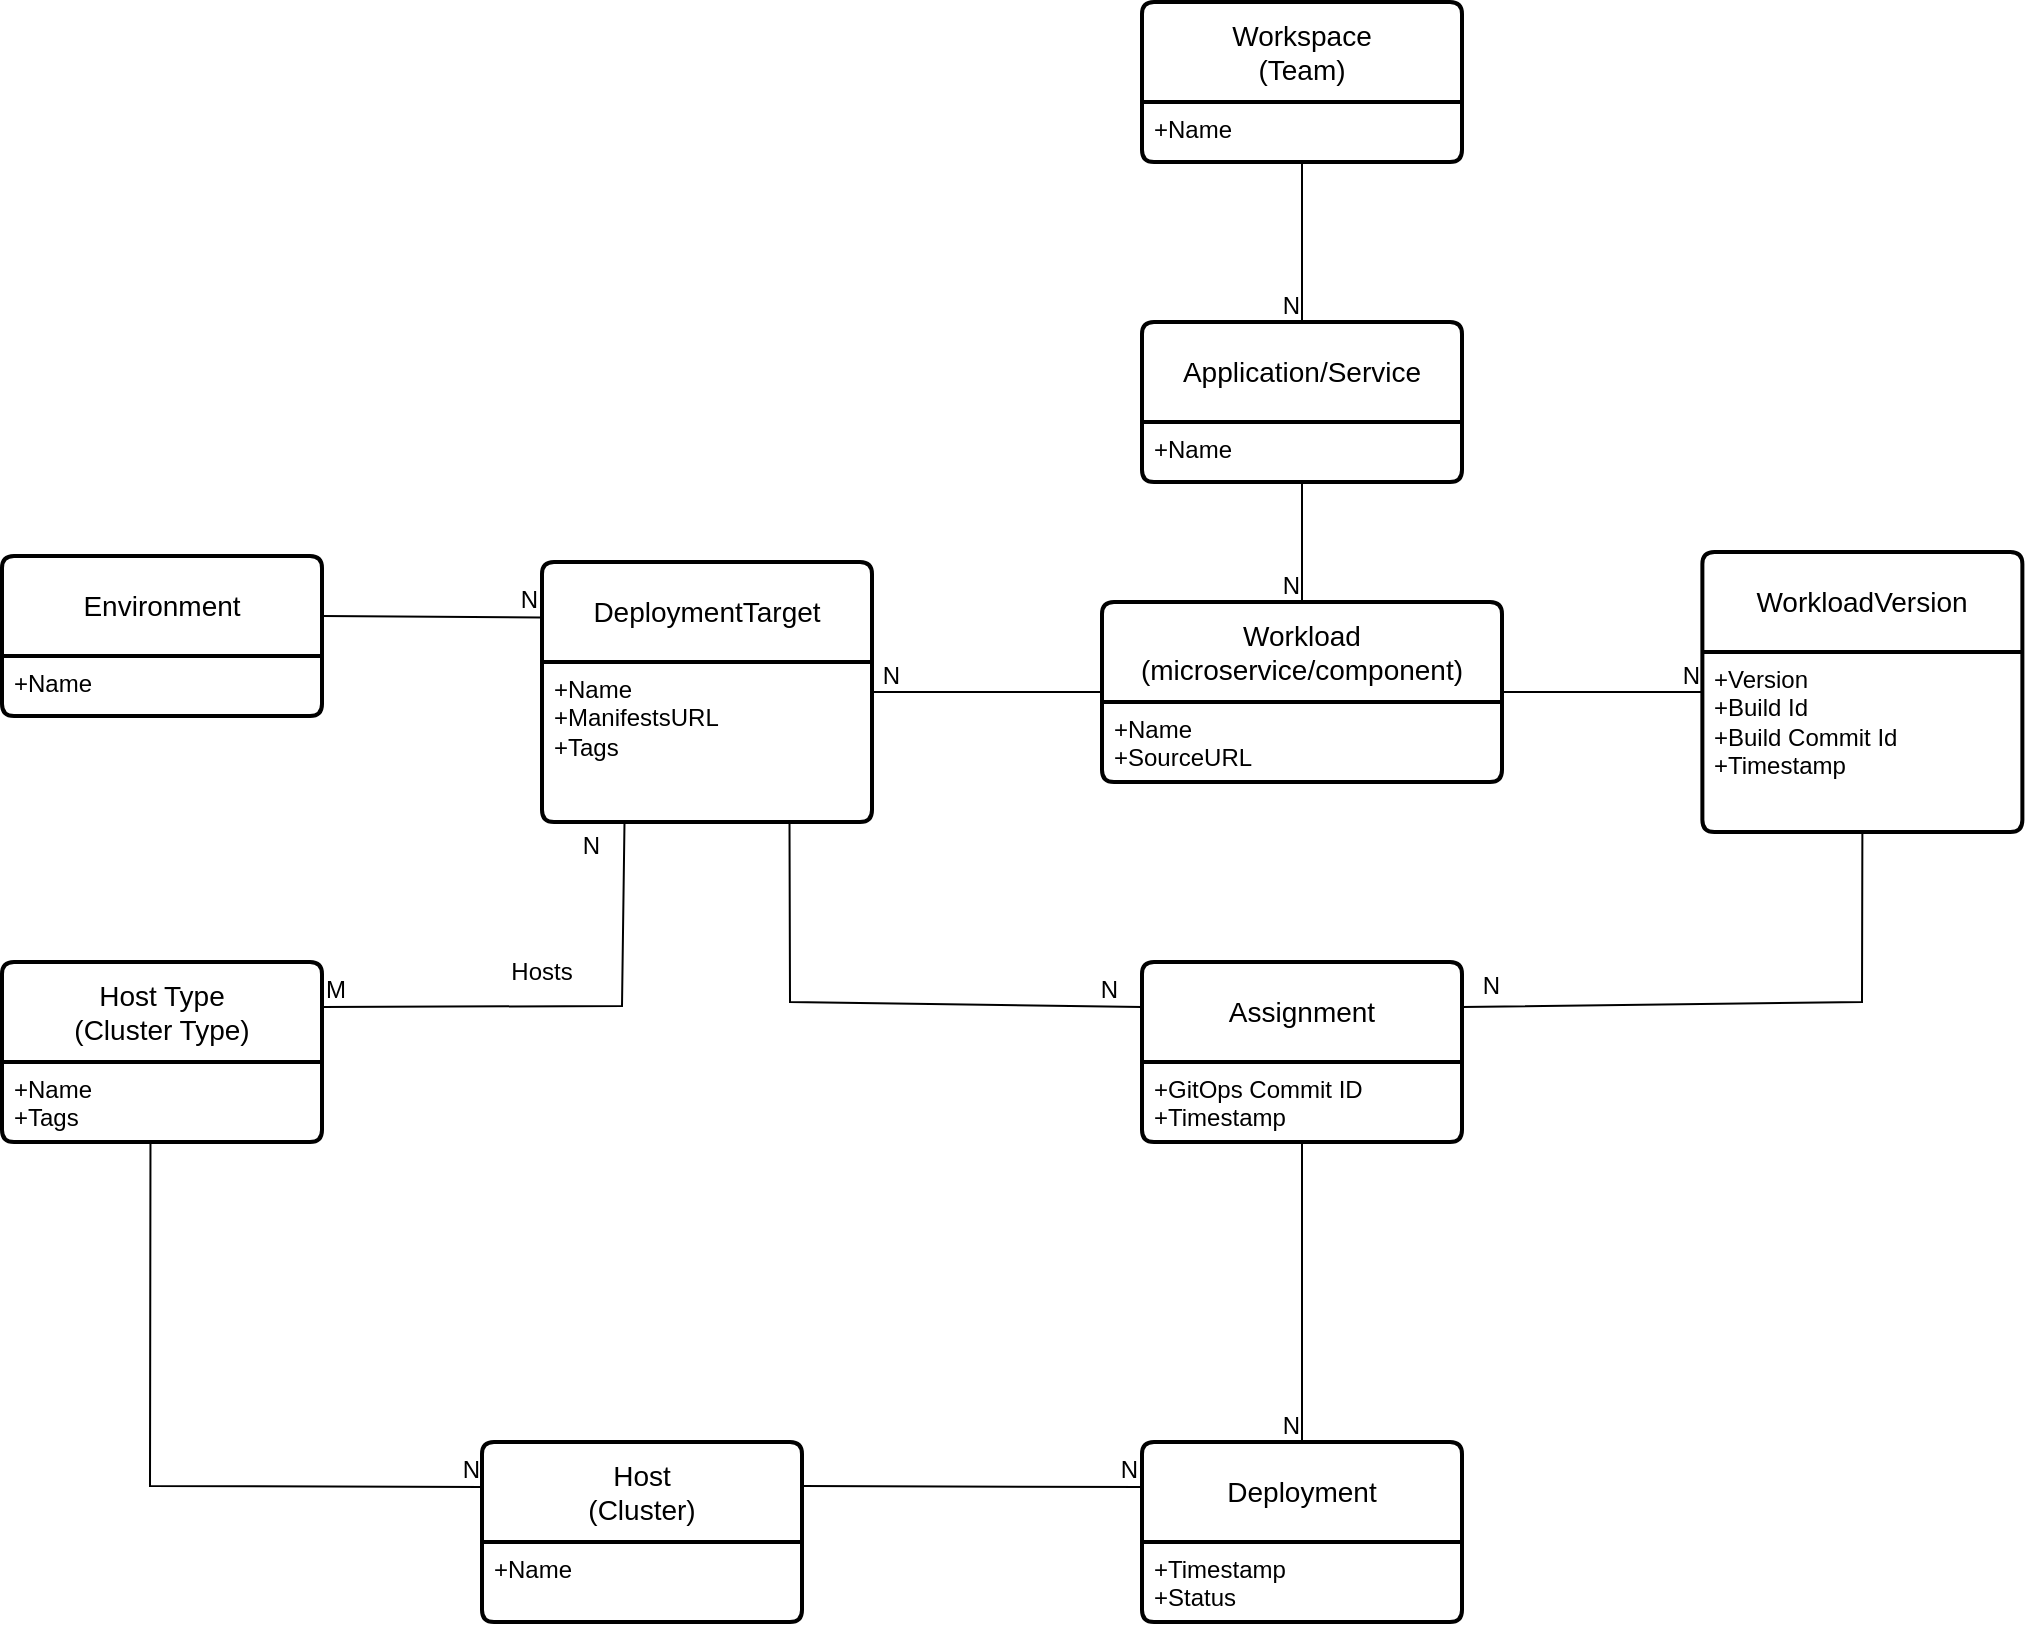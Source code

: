 <mxfile version="21.1.6" type="device">
  <diagram id="R2lEEEUBdFMjLlhIrx00" name="Page-1">
    <mxGraphModel dx="1113" dy="674" grid="1" gridSize="10" guides="1" tooltips="1" connect="1" arrows="1" fold="1" page="1" pageScale="1" pageWidth="850" pageHeight="1100" math="0" shadow="0" extFonts="Permanent Marker^https://fonts.googleapis.com/css?family=Permanent+Marker">
      <root>
        <mxCell id="0" />
        <mxCell id="1" parent="0" />
        <mxCell id="mHuUaChPZsy_ELMwy_D_-1" value="Environment" style="swimlane;childLayout=stackLayout;horizontal=1;startSize=50;horizontalStack=0;rounded=1;fontSize=14;fontStyle=0;strokeWidth=2;resizeParent=0;resizeLast=1;shadow=0;dashed=0;align=center;arcSize=4;whiteSpace=wrap;html=1;" vertex="1" parent="1">
          <mxGeometry y="727" width="160" height="80" as="geometry" />
        </mxCell>
        <mxCell id="mHuUaChPZsy_ELMwy_D_-2" value="+Name&lt;br&gt;" style="align=left;strokeColor=none;fillColor=none;spacingLeft=4;fontSize=12;verticalAlign=top;resizable=0;rotatable=0;part=1;html=1;" vertex="1" parent="mHuUaChPZsy_ELMwy_D_-1">
          <mxGeometry y="50" width="160" height="30" as="geometry" />
        </mxCell>
        <mxCell id="mHuUaChPZsy_ELMwy_D_-4" value="Workspace&lt;br&gt;(Team)" style="swimlane;childLayout=stackLayout;horizontal=1;startSize=50;horizontalStack=0;rounded=1;fontSize=14;fontStyle=0;strokeWidth=2;resizeParent=0;resizeLast=1;shadow=0;dashed=0;align=center;arcSize=4;whiteSpace=wrap;html=1;" vertex="1" parent="1">
          <mxGeometry x="570" y="450" width="160" height="80" as="geometry" />
        </mxCell>
        <mxCell id="mHuUaChPZsy_ELMwy_D_-5" value="+Name&lt;br&gt;" style="align=left;strokeColor=none;fillColor=none;spacingLeft=4;fontSize=12;verticalAlign=top;resizable=0;rotatable=0;part=1;html=1;" vertex="1" parent="mHuUaChPZsy_ELMwy_D_-4">
          <mxGeometry y="50" width="160" height="30" as="geometry" />
        </mxCell>
        <mxCell id="mHuUaChPZsy_ELMwy_D_-7" value="Application/Service" style="swimlane;childLayout=stackLayout;horizontal=1;startSize=50;horizontalStack=0;rounded=1;fontSize=14;fontStyle=0;strokeWidth=2;resizeParent=0;resizeLast=1;shadow=0;dashed=0;align=center;arcSize=4;whiteSpace=wrap;html=1;" vertex="1" parent="1">
          <mxGeometry x="570" y="610" width="160" height="80" as="geometry" />
        </mxCell>
        <mxCell id="mHuUaChPZsy_ELMwy_D_-8" value="+Name&lt;br&gt;" style="align=left;strokeColor=none;fillColor=none;spacingLeft=4;fontSize=12;verticalAlign=top;resizable=0;rotatable=0;part=1;html=1;" vertex="1" parent="mHuUaChPZsy_ELMwy_D_-7">
          <mxGeometry y="50" width="160" height="30" as="geometry" />
        </mxCell>
        <mxCell id="mHuUaChPZsy_ELMwy_D_-11" value="Workload&lt;br&gt;(microservice/component)" style="swimlane;childLayout=stackLayout;horizontal=1;startSize=50;horizontalStack=0;rounded=1;fontSize=14;fontStyle=0;strokeWidth=2;resizeParent=0;resizeLast=1;shadow=0;dashed=0;align=center;arcSize=4;whiteSpace=wrap;html=1;" vertex="1" parent="1">
          <mxGeometry x="550" y="750" width="200" height="90" as="geometry" />
        </mxCell>
        <mxCell id="mHuUaChPZsy_ELMwy_D_-12" value="+Name&lt;br&gt;+SourceURL" style="align=left;strokeColor=none;fillColor=none;spacingLeft=4;fontSize=12;verticalAlign=top;resizable=0;rotatable=0;part=1;html=1;" vertex="1" parent="mHuUaChPZsy_ELMwy_D_-11">
          <mxGeometry y="50" width="200" height="40" as="geometry" />
        </mxCell>
        <mxCell id="mHuUaChPZsy_ELMwy_D_-13" value="" style="endArrow=none;html=1;rounded=0;exitX=0.5;exitY=1;exitDx=0;exitDy=0;entryX=0.5;entryY=0;entryDx=0;entryDy=0;" edge="1" parent="1" source="mHuUaChPZsy_ELMwy_D_-8" target="mHuUaChPZsy_ELMwy_D_-11">
          <mxGeometry relative="1" as="geometry">
            <mxPoint x="220" y="380" as="sourcePoint" />
            <mxPoint x="380" y="380" as="targetPoint" />
          </mxGeometry>
        </mxCell>
        <mxCell id="mHuUaChPZsy_ELMwy_D_-14" value="N" style="resizable=0;html=1;whiteSpace=wrap;align=right;verticalAlign=bottom;" connectable="0" vertex="1" parent="mHuUaChPZsy_ELMwy_D_-13">
          <mxGeometry x="1" relative="1" as="geometry" />
        </mxCell>
        <mxCell id="mHuUaChPZsy_ELMwy_D_-15" value="WorkloadVersion" style="swimlane;childLayout=stackLayout;horizontal=1;startSize=50;horizontalStack=0;rounded=1;fontSize=14;fontStyle=0;strokeWidth=2;resizeParent=0;resizeLast=1;shadow=0;dashed=0;align=center;arcSize=4;whiteSpace=wrap;html=1;" vertex="1" parent="1">
          <mxGeometry x="850.19" y="725" width="160" height="140" as="geometry">
            <mxRectangle x="850.19" y="725" width="150" height="50" as="alternateBounds" />
          </mxGeometry>
        </mxCell>
        <mxCell id="mHuUaChPZsy_ELMwy_D_-16" value="+Version&lt;br&gt;+Build Id&lt;br&gt;+Build Commit Id&lt;br&gt;+Timestamp&amp;nbsp;" style="align=left;strokeColor=none;fillColor=none;spacingLeft=4;fontSize=12;verticalAlign=top;resizable=0;rotatable=0;part=1;html=1;" vertex="1" parent="mHuUaChPZsy_ELMwy_D_-15">
          <mxGeometry y="50" width="160" height="90" as="geometry" />
        </mxCell>
        <mxCell id="mHuUaChPZsy_ELMwy_D_-17" value="" style="endArrow=none;html=1;rounded=0;exitX=1;exitY=0.5;exitDx=0;exitDy=0;" edge="1" parent="1" source="mHuUaChPZsy_ELMwy_D_-11" target="mHuUaChPZsy_ELMwy_D_-15">
          <mxGeometry relative="1" as="geometry">
            <mxPoint x="220" y="710" as="sourcePoint" />
            <mxPoint x="380" y="710" as="targetPoint" />
          </mxGeometry>
        </mxCell>
        <mxCell id="mHuUaChPZsy_ELMwy_D_-18" value="N" style="resizable=0;html=1;whiteSpace=wrap;align=right;verticalAlign=bottom;" connectable="0" vertex="1" parent="mHuUaChPZsy_ELMwy_D_-17">
          <mxGeometry x="1" relative="1" as="geometry" />
        </mxCell>
        <mxCell id="mHuUaChPZsy_ELMwy_D_-20" value="" style="endArrow=none;html=1;rounded=0;exitX=0.5;exitY=1;exitDx=0;exitDy=0;" edge="1" parent="1" source="mHuUaChPZsy_ELMwy_D_-5">
          <mxGeometry relative="1" as="geometry">
            <mxPoint x="660" y="600" as="sourcePoint" />
            <mxPoint x="650" y="610" as="targetPoint" />
          </mxGeometry>
        </mxCell>
        <mxCell id="mHuUaChPZsy_ELMwy_D_-21" value="N" style="resizable=0;html=1;whiteSpace=wrap;align=right;verticalAlign=bottom;" connectable="0" vertex="1" parent="mHuUaChPZsy_ELMwy_D_-20">
          <mxGeometry x="1" relative="1" as="geometry" />
        </mxCell>
        <mxCell id="mHuUaChPZsy_ELMwy_D_-22" value="DeploymentTarget" style="swimlane;childLayout=stackLayout;horizontal=1;startSize=50;horizontalStack=0;rounded=1;fontSize=14;fontStyle=0;strokeWidth=2;resizeParent=0;resizeLast=1;shadow=0;dashed=0;align=center;arcSize=4;whiteSpace=wrap;html=1;" vertex="1" parent="1">
          <mxGeometry x="270" y="730" width="165" height="130" as="geometry" />
        </mxCell>
        <mxCell id="mHuUaChPZsy_ELMwy_D_-23" value="+Name&lt;br&gt;+ManifestsURL&amp;nbsp;&lt;br&gt;+Tags" style="align=left;strokeColor=none;fillColor=none;spacingLeft=4;fontSize=12;verticalAlign=top;resizable=0;rotatable=0;part=1;html=1;" vertex="1" parent="mHuUaChPZsy_ELMwy_D_-22">
          <mxGeometry y="50" width="165" height="80" as="geometry" />
        </mxCell>
        <mxCell id="mHuUaChPZsy_ELMwy_D_-24" value="" style="endArrow=none;html=1;rounded=0;exitX=0;exitY=0.5;exitDx=0;exitDy=0;" edge="1" parent="1" source="mHuUaChPZsy_ELMwy_D_-11" target="mHuUaChPZsy_ELMwy_D_-22">
          <mxGeometry relative="1" as="geometry">
            <mxPoint x="660" y="840" as="sourcePoint" />
            <mxPoint x="660" y="900" as="targetPoint" />
          </mxGeometry>
        </mxCell>
        <mxCell id="mHuUaChPZsy_ELMwy_D_-25" value="N" style="resizable=0;html=1;whiteSpace=wrap;align=right;verticalAlign=bottom;" connectable="0" vertex="1" parent="mHuUaChPZsy_ELMwy_D_-24">
          <mxGeometry x="1" relative="1" as="geometry">
            <mxPoint x="15" as="offset" />
          </mxGeometry>
        </mxCell>
        <mxCell id="mHuUaChPZsy_ELMwy_D_-26" value="Assignment" style="swimlane;childLayout=stackLayout;horizontal=1;startSize=50;horizontalStack=0;rounded=1;fontSize=14;fontStyle=0;strokeWidth=2;resizeParent=0;resizeLast=1;shadow=0;dashed=0;align=center;arcSize=4;whiteSpace=wrap;html=1;" vertex="1" parent="1">
          <mxGeometry x="570" y="930" width="160" height="90" as="geometry">
            <mxRectangle x="570" y="930" width="150" height="50" as="alternateBounds" />
          </mxGeometry>
        </mxCell>
        <mxCell id="mHuUaChPZsy_ELMwy_D_-27" value="+GitOps Commit ID&lt;br&gt;+Timestamp&amp;nbsp;" style="align=left;strokeColor=none;fillColor=none;spacingLeft=4;fontSize=12;verticalAlign=top;resizable=0;rotatable=0;part=1;html=1;" vertex="1" parent="mHuUaChPZsy_ELMwy_D_-26">
          <mxGeometry y="50" width="160" height="40" as="geometry" />
        </mxCell>
        <mxCell id="mHuUaChPZsy_ELMwy_D_-28" value="" style="endArrow=none;html=1;rounded=0;exitX=0.75;exitY=1;exitDx=0;exitDy=0;entryX=0;entryY=0.25;entryDx=0;entryDy=0;" edge="1" parent="1" source="mHuUaChPZsy_ELMwy_D_-23" target="mHuUaChPZsy_ELMwy_D_-26">
          <mxGeometry relative="1" as="geometry">
            <mxPoint x="580" y="805" as="sourcePoint" />
            <mxPoint x="445" y="805" as="targetPoint" />
            <Array as="points">
              <mxPoint x="394" y="950" />
            </Array>
          </mxGeometry>
        </mxCell>
        <mxCell id="mHuUaChPZsy_ELMwy_D_-29" value="N" style="resizable=0;html=1;whiteSpace=wrap;align=right;verticalAlign=bottom;" connectable="0" vertex="1" parent="mHuUaChPZsy_ELMwy_D_-28">
          <mxGeometry x="1" relative="1" as="geometry">
            <mxPoint x="-10" as="offset" />
          </mxGeometry>
        </mxCell>
        <mxCell id="mHuUaChPZsy_ELMwy_D_-30" value="" style="endArrow=none;html=1;rounded=0;exitX=0.5;exitY=1;exitDx=0;exitDy=0;entryX=1;entryY=0.25;entryDx=0;entryDy=0;" edge="1" parent="1" source="mHuUaChPZsy_ELMwy_D_-15" target="mHuUaChPZsy_ELMwy_D_-26">
          <mxGeometry relative="1" as="geometry">
            <mxPoint x="740" y="805" as="sourcePoint" />
            <mxPoint x="790" y="980" as="targetPoint" />
            <Array as="points">
              <mxPoint x="930" y="950" />
            </Array>
          </mxGeometry>
        </mxCell>
        <mxCell id="mHuUaChPZsy_ELMwy_D_-31" value="N" style="resizable=0;html=1;whiteSpace=wrap;align=right;verticalAlign=bottom;" connectable="0" vertex="1" parent="mHuUaChPZsy_ELMwy_D_-30">
          <mxGeometry x="1" relative="1" as="geometry">
            <mxPoint x="20" y="-2" as="offset" />
          </mxGeometry>
        </mxCell>
        <mxCell id="mHuUaChPZsy_ELMwy_D_-32" value="Deployment" style="swimlane;childLayout=stackLayout;horizontal=1;startSize=50;horizontalStack=0;rounded=1;fontSize=14;fontStyle=0;strokeWidth=2;resizeParent=0;resizeLast=1;shadow=0;dashed=0;align=center;arcSize=4;whiteSpace=wrap;html=1;" vertex="1" parent="1">
          <mxGeometry x="570" y="1170" width="160" height="90" as="geometry">
            <mxRectangle x="570" y="930" width="150" height="50" as="alternateBounds" />
          </mxGeometry>
        </mxCell>
        <mxCell id="mHuUaChPZsy_ELMwy_D_-33" value="+Timestamp&amp;nbsp;&lt;br&gt;+Status&amp;nbsp;" style="align=left;strokeColor=none;fillColor=none;spacingLeft=4;fontSize=12;verticalAlign=top;resizable=0;rotatable=0;part=1;html=1;" vertex="1" parent="mHuUaChPZsy_ELMwy_D_-32">
          <mxGeometry y="50" width="160" height="40" as="geometry" />
        </mxCell>
        <mxCell id="mHuUaChPZsy_ELMwy_D_-34" value="Host&lt;br&gt;(Cluster)" style="swimlane;childLayout=stackLayout;horizontal=1;startSize=50;horizontalStack=0;rounded=1;fontSize=14;fontStyle=0;strokeWidth=2;resizeParent=0;resizeLast=1;shadow=0;dashed=0;align=center;arcSize=4;whiteSpace=wrap;html=1;" vertex="1" parent="1">
          <mxGeometry x="240" y="1170" width="160" height="90" as="geometry" />
        </mxCell>
        <mxCell id="mHuUaChPZsy_ELMwy_D_-35" value="+Name" style="align=left;strokeColor=none;fillColor=none;spacingLeft=4;fontSize=12;verticalAlign=top;resizable=0;rotatable=0;part=1;html=1;" vertex="1" parent="mHuUaChPZsy_ELMwy_D_-34">
          <mxGeometry y="50" width="160" height="40" as="geometry" />
        </mxCell>
        <mxCell id="mHuUaChPZsy_ELMwy_D_-36" value="" style="endArrow=none;html=1;rounded=0;entryX=0;entryY=0.25;entryDx=0;entryDy=0;" edge="1" parent="1" target="mHuUaChPZsy_ELMwy_D_-32">
          <mxGeometry relative="1" as="geometry">
            <mxPoint x="400" y="1192" as="sourcePoint" />
            <mxPoint x="610" y="1010" as="targetPoint" />
          </mxGeometry>
        </mxCell>
        <mxCell id="mHuUaChPZsy_ELMwy_D_-37" value="N" style="resizable=0;html=1;whiteSpace=wrap;align=right;verticalAlign=bottom;" connectable="0" vertex="1" parent="mHuUaChPZsy_ELMwy_D_-36">
          <mxGeometry x="1" relative="1" as="geometry" />
        </mxCell>
        <mxCell id="mHuUaChPZsy_ELMwy_D_-38" value="" style="endArrow=none;html=1;rounded=0;exitX=0.5;exitY=1;exitDx=0;exitDy=0;" edge="1" parent="1" source="mHuUaChPZsy_ELMwy_D_-27" target="mHuUaChPZsy_ELMwy_D_-32">
          <mxGeometry relative="1" as="geometry">
            <mxPoint x="440" y="970" as="sourcePoint" />
            <mxPoint x="600" y="970" as="targetPoint" />
          </mxGeometry>
        </mxCell>
        <mxCell id="mHuUaChPZsy_ELMwy_D_-39" value="N" style="resizable=0;html=1;whiteSpace=wrap;align=right;verticalAlign=bottom;" connectable="0" vertex="1" parent="mHuUaChPZsy_ELMwy_D_-38">
          <mxGeometry x="1" relative="1" as="geometry" />
        </mxCell>
        <mxCell id="mHuUaChPZsy_ELMwy_D_-40" value="Host Type&lt;br&gt;(Cluster Type)" style="swimlane;childLayout=stackLayout;horizontal=1;startSize=50;horizontalStack=0;rounded=1;fontSize=14;fontStyle=0;strokeWidth=2;resizeParent=0;resizeLast=1;shadow=0;dashed=0;align=center;arcSize=4;whiteSpace=wrap;html=1;" vertex="1" parent="1">
          <mxGeometry y="930" width="160" height="90" as="geometry" />
        </mxCell>
        <mxCell id="mHuUaChPZsy_ELMwy_D_-41" value="+Name&lt;br&gt;+Tags" style="align=left;strokeColor=none;fillColor=none;spacingLeft=4;fontSize=12;verticalAlign=top;resizable=0;rotatable=0;part=1;html=1;" vertex="1" parent="mHuUaChPZsy_ELMwy_D_-40">
          <mxGeometry y="50" width="160" height="40" as="geometry" />
        </mxCell>
        <mxCell id="mHuUaChPZsy_ELMwy_D_-42" value="" style="endArrow=none;html=1;rounded=0;exitX=1;exitY=0.25;exitDx=0;exitDy=0;entryX=0.25;entryY=1;entryDx=0;entryDy=0;" edge="1" parent="1" source="mHuUaChPZsy_ELMwy_D_-40" target="mHuUaChPZsy_ELMwy_D_-23">
          <mxGeometry relative="1" as="geometry">
            <mxPoint x="440" y="970" as="sourcePoint" />
            <mxPoint x="600" y="970" as="targetPoint" />
            <Array as="points">
              <mxPoint x="310" y="952" />
            </Array>
          </mxGeometry>
        </mxCell>
        <mxCell id="mHuUaChPZsy_ELMwy_D_-43" value="M" style="resizable=0;html=1;whiteSpace=wrap;align=left;verticalAlign=bottom;" connectable="0" vertex="1" parent="mHuUaChPZsy_ELMwy_D_-42">
          <mxGeometry x="-1" relative="1" as="geometry" />
        </mxCell>
        <mxCell id="mHuUaChPZsy_ELMwy_D_-44" value="N" style="resizable=0;html=1;whiteSpace=wrap;align=right;verticalAlign=bottom;" connectable="0" vertex="1" parent="mHuUaChPZsy_ELMwy_D_-42">
          <mxGeometry x="1" relative="1" as="geometry">
            <mxPoint x="-11" y="20" as="offset" />
          </mxGeometry>
        </mxCell>
        <mxCell id="mHuUaChPZsy_ELMwy_D_-45" value="" style="endArrow=none;html=1;rounded=0;exitX=0.464;exitY=0.978;exitDx=0;exitDy=0;exitPerimeter=0;entryX=0;entryY=0.25;entryDx=0;entryDy=0;" edge="1" parent="1" source="mHuUaChPZsy_ELMwy_D_-41" target="mHuUaChPZsy_ELMwy_D_-34">
          <mxGeometry relative="1" as="geometry">
            <mxPoint x="390" y="950" as="sourcePoint" />
            <mxPoint x="550" y="950" as="targetPoint" />
            <Array as="points">
              <mxPoint x="74" y="1192" />
            </Array>
          </mxGeometry>
        </mxCell>
        <mxCell id="mHuUaChPZsy_ELMwy_D_-46" value="N" style="resizable=0;html=1;whiteSpace=wrap;align=right;verticalAlign=bottom;" connectable="0" vertex="1" parent="mHuUaChPZsy_ELMwy_D_-45">
          <mxGeometry x="1" relative="1" as="geometry" />
        </mxCell>
        <mxCell id="mHuUaChPZsy_ELMwy_D_-47" value="Hosts" style="text;html=1;strokeColor=none;fillColor=none;align=center;verticalAlign=middle;whiteSpace=wrap;rounded=0;" vertex="1" parent="1">
          <mxGeometry x="240" y="920" width="60" height="30" as="geometry" />
        </mxCell>
        <mxCell id="mHuUaChPZsy_ELMwy_D_-48" value="" style="endArrow=none;html=1;rounded=0;exitX=1;exitY=0.375;exitDx=0;exitDy=0;exitPerimeter=0;entryX=-0.003;entryY=0.213;entryDx=0;entryDy=0;entryPerimeter=0;" edge="1" parent="1" source="mHuUaChPZsy_ELMwy_D_-1" target="mHuUaChPZsy_ELMwy_D_-22">
          <mxGeometry relative="1" as="geometry">
            <mxPoint x="390" y="950" as="sourcePoint" />
            <mxPoint x="550" y="950" as="targetPoint" />
          </mxGeometry>
        </mxCell>
        <mxCell id="mHuUaChPZsy_ELMwy_D_-49" value="N" style="resizable=0;html=1;whiteSpace=wrap;align=right;verticalAlign=bottom;" connectable="0" vertex="1" parent="mHuUaChPZsy_ELMwy_D_-48">
          <mxGeometry x="1" relative="1" as="geometry" />
        </mxCell>
      </root>
    </mxGraphModel>
  </diagram>
</mxfile>
